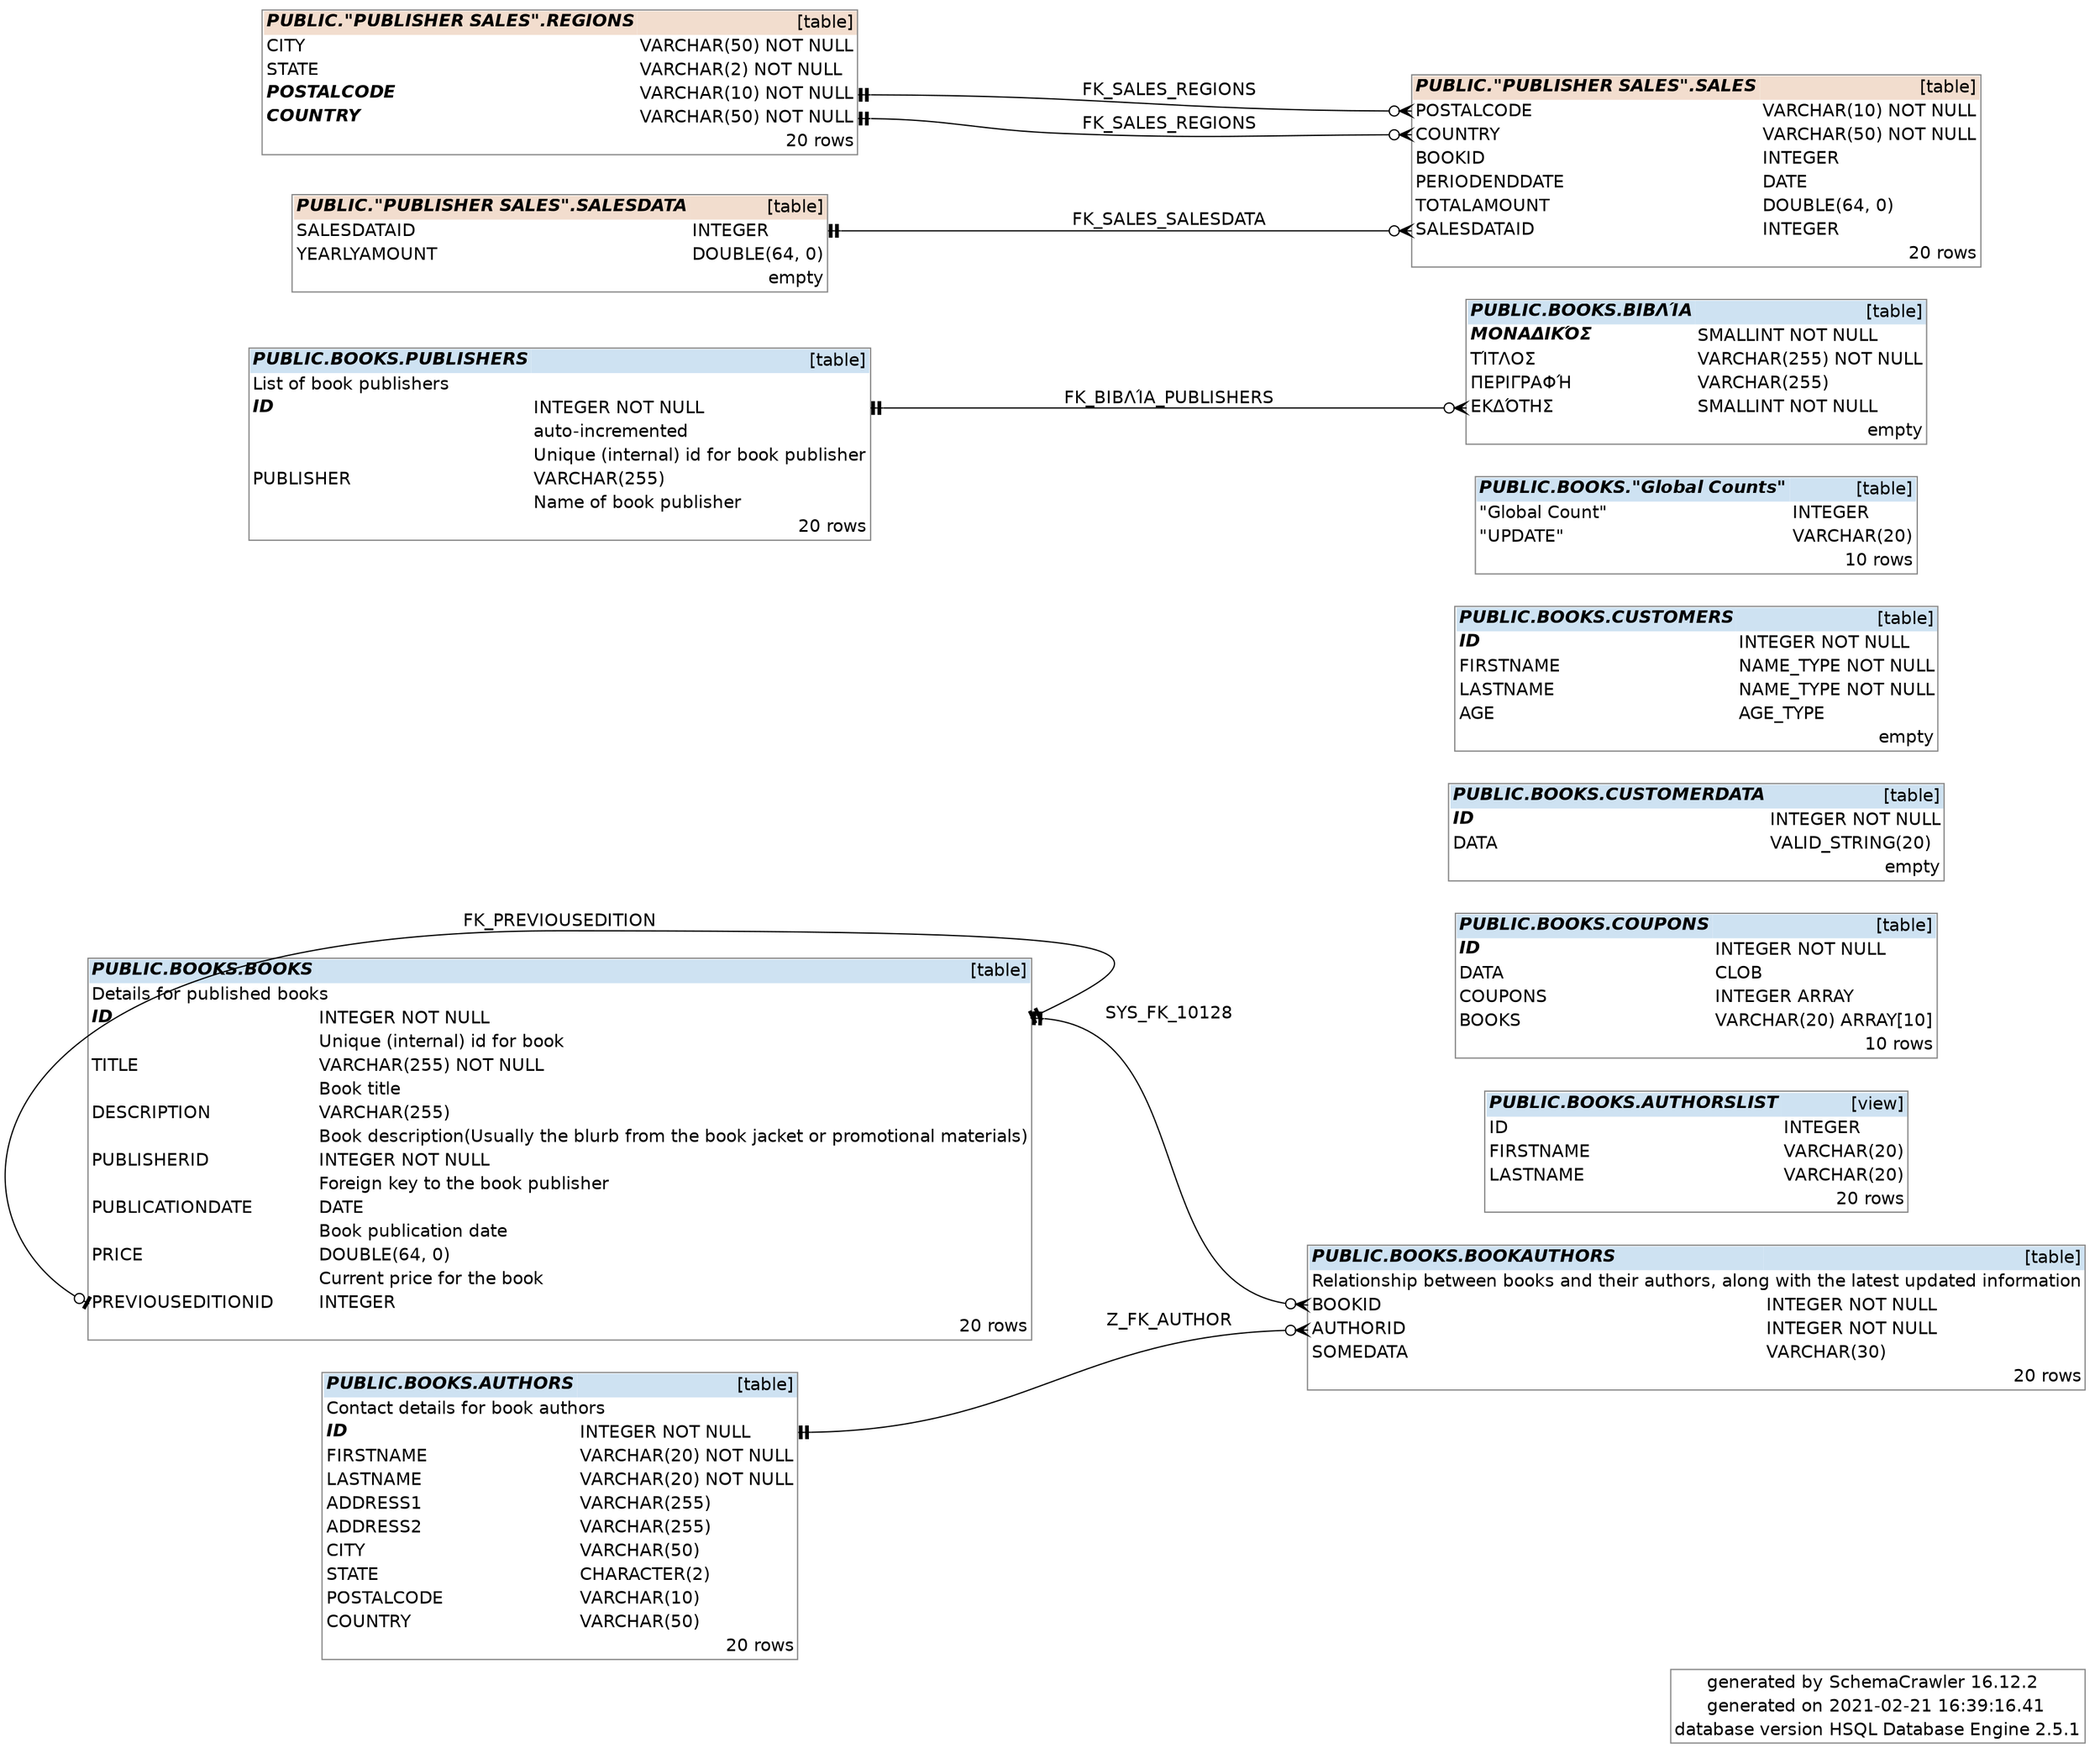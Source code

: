 digraph "SchemaCrawler_Diagram" {

  graph [
    fontname="Helvetica"
    labeljust="r"
    rankdir="RL"

  ];
  
  node [
    fontname="Helvetica"
    shape="none"

  ];
  
  edge [
    fontname="Helvetica"

  ];


  /* Title Block -=-=-=-=-=-=-=-=-=-=-=-=-=- */
  graph [ 
    label=<
      <table border="1" cellborder="0" cellspacing="0" color="#888888">
	<tr>
		<td align='right'>generated by</td>
		<td align='left'>SchemaCrawler 16.12.2</td>
	</tr>
	<tr>
		<td align='right'>generated on</td>
		<td align='left'>2021-02-21 16:39:16.41</td>
	</tr>
	<tr>
		<td align='right'>database version</td>
		<td align='left'>HSQL Database Engine 2.5.1</td>
	</tr>
      </table>
    >
  ];

  /* PUBLIC.BOOKS.AUTHORS -=-=-=-=-=-=-=-=-=-=-=-=-=- */
  "authors_f521e785" [
    label=<
      <table border="1" cellborder="0" cellspacing="0" color="#888888">
	<tr>
		<td colspan='2' bgcolor='#CEE2F2' align='left'><b><i>PUBLIC.BOOKS.AUTHORS</i></b></td>
		<td bgcolor='#CEE2F2' align='right'>[table]</td>
	</tr>
	<tr>
		<td colspan='3' align='left'>Contact details for book authors</td>
	</tr>
	<tr>
		<td port='id_af1b0e94.start' align='left'><b><i>ID</i></b></td>
		<td align='left'> </td>
		<td port='id_af1b0e94.end' align='left'>INTEGER NOT NULL</td>
	</tr>
	<tr>
		<td port='firstname_5d2c8a94.start' align='left'>FIRSTNAME</td>
		<td align='left'> </td>
		<td port='firstname_5d2c8a94.end' align='left'>VARCHAR(20) NOT NULL</td>
	</tr>
	<tr>
		<td port='lastname_86cfc79a.start' align='left'>LASTNAME</td>
		<td align='left'> </td>
		<td port='lastname_86cfc79a.end' align='left'>VARCHAR(20) NOT NULL</td>
	</tr>
	<tr>
		<td port='address1_951cd856.start' align='left'>ADDRESS1</td>
		<td align='left'> </td>
		<td port='address1_951cd856.end' align='left'>VARCHAR(255)</td>
	</tr>
	<tr>
		<td port='address2_951cd857.start' align='left'>ADDRESS2</td>
		<td align='left'> </td>
		<td port='address2_951cd857.end' align='left'>VARCHAR(255)</td>
	</tr>
	<tr>
		<td port='city_af3a96e4.start' align='left'>CITY</td>
		<td align='left'> </td>
		<td port='city_af3a96e4.end' align='left'>VARCHAR(50)</td>
	</tr>
	<tr>
		<td port='state_b3d3d1ea.start' align='left'>STATE</td>
		<td align='left'> </td>
		<td port='state_b3d3d1ea.end' align='left'>CHARACTER(2)</td>
	</tr>
	<tr>
		<td port='postalcode_43f33eb1.start' align='left'>POSTALCODE</td>
		<td align='left'> </td>
		<td port='postalcode_43f33eb1.end' align='left'>VARCHAR(10)</td>
	</tr>
	<tr>
		<td port='country_12fde8ef.start' align='left'>COUNTRY</td>
		<td align='left'> </td>
		<td port='country_12fde8ef.end' align='left'>VARCHAR(50)</td>
	</tr>
	<tr>
		<td colspan='3' align='right'>20 rows</td>
	</tr>
      </table>
    >
  ];

  "bookauthors_ead84c7c":"authorid_f4422748.start":w -> "authors_f521e785":"id_af1b0e94.end":e [label=<Z_FK_AUTHOR> style="solid" dir="both" arrowhead="teetee" arrowtail="crowodot"];


  /* PUBLIC.BOOKS.AUTHORSLIST -=-=-=-=-=-=-=-=-=-=-=-=-=- */
  "authorslist_9ccb3c23" [
    label=<
      <table border="1" cellborder="0" cellspacing="0" color="#888888">
	<tr>
		<td colspan='2' bgcolor='#CEE2F2' align='left'><b><i>PUBLIC.BOOKS.AUTHORSLIST</i></b></td>
		<td bgcolor='#CEE2F2' align='right'>[view]</td>
	</tr>
	<tr>
		<td port='id_fc9c4db6.start' align='left'>ID</td>
		<td align='left'> </td>
		<td port='id_fc9c4db6.end' align='left'>INTEGER</td>
	</tr>
	<tr>
		<td port='firstname_aaadc9b6.start' align='left'>FIRSTNAME</td>
		<td align='left'> </td>
		<td port='firstname_aaadc9b6.end' align='left'>VARCHAR(20)</td>
	</tr>
	<tr>
		<td port='lastname_d45106bc.start' align='left'>LASTNAME</td>
		<td align='left'> </td>
		<td port='lastname_d45106bc.end' align='left'>VARCHAR(20)</td>
	</tr>
	<tr>
		<td colspan='3' align='right'>20 rows</td>
	</tr>
      </table>
    >
  ];



  /* PUBLIC.BOOKS.BOOKAUTHORS -=-=-=-=-=-=-=-=-=-=-=-=-=- */
  "bookauthors_ead84c7c" [
    label=<
      <table border="1" cellborder="0" cellspacing="0" color="#888888">
	<tr>
		<td colspan='2' bgcolor='#CEE2F2' align='left'><b><i>PUBLIC.BOOKS.BOOKAUTHORS</i></b></td>
		<td bgcolor='#CEE2F2' align='right'>[table]</td>
	</tr>
	<tr>
		<td colspan='3' align='left'>Relationship between books and their authors, 
along with the latest updated information</td>
	</tr>
	<tr>
		<td port='bookid_e54f6526.start' align='left'>BOOKID</td>
		<td align='left'> </td>
		<td port='bookid_e54f6526.end' align='left'>INTEGER NOT NULL</td>
	</tr>
	<tr>
		<td port='authorid_f4422748.start' align='left'>AUTHORID</td>
		<td align='left'> </td>
		<td port='authorid_f4422748.end' align='left'>INTEGER NOT NULL</td>
	</tr>
	<tr>
		<td port='somedata_f8907a00.start' align='left'>SOMEDATA</td>
		<td align='left'> </td>
		<td port='somedata_f8907a00.end' align='left'>VARCHAR(30)</td>
	</tr>
	<tr>
		<td colspan='3' align='right'>20 rows</td>
	</tr>
      </table>
    >
  ];



  /* PUBLIC.BOOKS.BOOKS -=-=-=-=-=-=-=-=-=-=-=-=-=- */
  "books_f4a675e7" [
    label=<
      <table border="1" cellborder="0" cellspacing="0" color="#888888">
	<tr>
		<td colspan='2' bgcolor='#CEE2F2' align='left'><b><i>PUBLIC.BOOKS.BOOKS</i></b></td>
		<td bgcolor='#CEE2F2' align='right'>[table]</td>
	</tr>
	<tr>
		<td colspan='3' align='left'>Details for published books</td>
	</tr>
	<tr>
		<td port='id_a0284c72.start' align='left'><b><i>ID</i></b></td>
		<td align='left'> </td>
		<td port='id_a0284c72.end' align='left'>INTEGER NOT NULL</td>
	</tr>
	<tr>
		<td align='left'></td>
		<td align='left'> </td>
		<td align='left'>Unique (internal) id for book</td>
	</tr>
	<tr>
		<td port='title_a4ea6d8f.start' align='left'>TITLE</td>
		<td align='left'> </td>
		<td port='title_a4ea6d8f.end' align='left'>VARCHAR(255) NOT NULL</td>
	</tr>
	<tr>
		<td align='left'></td>
		<td align='left'> </td>
		<td align='left'>Book title</td>
	</tr>
	<tr>
		<td port='description_b9b15b33.start' align='left'>DESCRIPTION</td>
		<td align='left'> </td>
		<td port='description_b9b15b33.end' align='left'>VARCHAR(255)</td>
	</tr>
	<tr>
		<td align='left'></td>
		<td align='left'> </td>
		<td align='left'>Book description
(Usually the blurb from the book jacket or promotional materials)</td>
	</tr>
	<tr>
		<td port='publisherid_fbe0f74e.start' align='left'>PUBLISHERID</td>
		<td align='left'> </td>
		<td port='publisherid_fbe0f74e.end' align='left'>INTEGER NOT NULL</td>
	</tr>
	<tr>
		<td align='left'></td>
		<td align='left'> </td>
		<td align='left'>Foreign key to the book publisher</td>
	</tr>
	<tr>
		<td port='publicationdate_3a757b11.start' align='left'>PUBLICATIONDATE</td>
		<td align='left'> </td>
		<td port='publicationdate_3a757b11.end' align='left'>DATE</td>
	</tr>
	<tr>
		<td align='left'></td>
		<td align='left'> </td>
		<td align='left'>Book publication date</td>
	</tr>
	<tr>
		<td port='price_a4b5fc80.start' align='left'>PRICE</td>
		<td align='left'> </td>
		<td port='price_a4b5fc80.end' align='left'>DOUBLE(64, 0)</td>
	</tr>
	<tr>
		<td align='left'></td>
		<td align='left'> </td>
		<td align='left'>Current price for the book</td>
	</tr>
	<tr>
		<td port='previouseditionid_6cf39979.start' align='left'>PREVIOUSEDITIONID</td>
		<td align='left'> </td>
		<td port='previouseditionid_6cf39979.end' align='left'>INTEGER</td>
	</tr>
	<tr>
		<td colspan='3' align='right'>20 rows</td>
	</tr>
      </table>
    >
  ];

  "bookauthors_ead84c7c":"bookid_e54f6526.start":w -> "books_f4a675e7":"id_a0284c72.end":e [label=<SYS_FK_10128> style="solid" dir="both" arrowhead="teetee" arrowtail="crowodot"];
  "books_f4a675e7":"previouseditionid_6cf39979.start":w -> "books_f4a675e7":"id_a0284c72.end":e [label=<FK_PREVIOUSEDITION> style="solid" dir="both" arrowhead="teetee" arrowtail="teeodot"];


  /* PUBLIC.BOOKS.COUPONS -=-=-=-=-=-=-=-=-=-=-=-=-=- */
  "coupons_54c3044a" [
    label=<
      <table border="1" cellborder="0" cellspacing="0" color="#888888">
	<tr>
		<td colspan='2' bgcolor='#CEE2F2' align='left'><b><i>PUBLIC.BOOKS.COUPONS</i></b></td>
		<td bgcolor='#CEE2F2' align='right'>[table]</td>
	</tr>
	<tr>
		<td port='id_439d8a6f.start' align='left'><b><i>ID</i></b></td>
		<td align='left'> </td>
		<td port='id_439d8a6f.end' align='left'>INTEGER NOT NULL</td>
	</tr>
	<tr>
		<td port='data_43bd68fe.start' align='left'>DATA</td>
		<td align='left'> </td>
		<td port='data_43bd68fe.end' align='left'>CLOB</td>
	</tr>
	<tr>
		<td port='coupons_a7813a41.start' align='left'>COUPONS</td>
		<td align='left'> </td>
		<td port='coupons_a7813a41.end' align='left'>INTEGER ARRAY</td>
	</tr>
	<tr>
		<td port='books_4764abde.start' align='left'>BOOKS</td>
		<td align='left'> </td>
		<td port='books_4764abde.end' align='left'>VARCHAR(20) ARRAY[10]</td>
	</tr>
	<tr>
		<td colspan='3' align='right'>10 rows</td>
	</tr>
      </table>
    >
  ];



  /* PUBLIC.BOOKS.CUSTOMERDATA -=-=-=-=-=-=-=-=-=-=-=-=-=- */
  "customerdata_b0af83e5" [
    label=<
      <table border="1" cellborder="0" cellspacing="0" color="#888888">
	<tr>
		<td colspan='2' bgcolor='#CEE2F2' align='left'><b><i>PUBLIC.BOOKS.CUSTOMERDATA</i></b></td>
		<td bgcolor='#CEE2F2' align='right'>[table]</td>
	</tr>
	<tr>
		<td port='id_6540fe34.start' align='left'><b><i>ID</i></b></td>
		<td align='left'> </td>
		<td port='id_6540fe34.end' align='left'>INTEGER NOT NULL</td>
	</tr>
	<tr>
		<td port='data_6560dcc3.start' align='left'>DATA</td>
		<td align='left'> </td>
		<td port='data_6560dcc3.end' align='left'>VALID_STRING(20)</td>
	</tr>
	<tr>
		<td colspan='3' align='right'>empty</td>
	</tr>
      </table>
    >
  ];



  /* PUBLIC.BOOKS.CUSTOMERS -=-=-=-=-=-=-=-=-=-=-=-=-=- */
  "customers_f705d792" [
    label=<
      <table border="1" cellborder="0" cellspacing="0" color="#888888">
	<tr>
		<td colspan='2' bgcolor='#CEE2F2' align='left'><b><i>PUBLIC.BOOKS.CUSTOMERS</i></b></td>
		<td bgcolor='#CEE2F2' align='right'>[table]</td>
	</tr>
	<tr>
		<td port='id_e9b52027.start' align='left'><b><i>ID</i></b></td>
		<td align='left'> </td>
		<td port='id_e9b52027.end' align='left'>INTEGER NOT NULL</td>
	</tr>
	<tr>
		<td port='firstname_97c69c27.start' align='left'>FIRSTNAME</td>
		<td align='left'> </td>
		<td port='firstname_97c69c27.end' align='left'>NAME_TYPE NOT NULL</td>
	</tr>
	<tr>
		<td port='lastname_c169d92d.start' align='left'>LASTNAME</td>
		<td align='left'> </td>
		<td port='lastname_c169d92d.end' align='left'>NAME_TYPE NOT NULL</td>
	</tr>
	<tr>
		<td port='age_e9b613eb.start' align='left'>AGE</td>
		<td align='left'> </td>
		<td port='age_e9b613eb.end' align='left'>AGE_TYPE</td>
	</tr>
	<tr>
		<td colspan='3' align='right'>empty</td>
	</tr>
      </table>
    >
  ];



  /* PUBLIC.BOOKS."Global Counts" -=-=-=-=-=-=-=-=-=-=-=-=-=- */
  "globalcounts_7fcacfbe" [
    label=<
      <table border="1" cellborder="0" cellspacing="0" color="#888888">
	<tr>
		<td colspan='2' bgcolor='#CEE2F2' align='left'><b><i>PUBLIC.BOOKS."Global Counts"</i></b></td>
		<td bgcolor='#CEE2F2' align='right'>[table]</td>
	</tr>
	<tr>
		<td port='globalcount_24c6ab2.start' align='left'>"Global Count"</td>
		<td align='left'> </td>
		<td port='globalcount_24c6ab2.end' align='left'>INTEGER</td>
	</tr>
	<tr>
		<td port='update_f225129.start' align='left'>"UPDATE"</td>
		<td align='left'> </td>
		<td port='update_f225129.end' align='left'>VARCHAR(20)</td>
	</tr>
	<tr>
		<td colspan='3' align='right'>10 rows</td>
	</tr>
      </table>
    >
  ];



  /* PUBLIC.BOOKS.PUBLISHERS -=-=-=-=-=-=-=-=-=-=-=-=-=- */
  "publishers_8037d554" [
    label=<
      <table border="1" cellborder="0" cellspacing="0" color="#888888">
	<tr>
		<td colspan='2' bgcolor='#CEE2F2' align='left'><b><i>PUBLIC.BOOKS.PUBLISHERS</i></b></td>
		<td bgcolor='#CEE2F2' align='right'>[table]</td>
	</tr>
	<tr>
		<td colspan='3' align='left'>List of book publishers</td>
	</tr>
	<tr>
		<td port='id_86c2daa5.start' align='left'><b><i>ID</i></b></td>
		<td align='left'> </td>
		<td port='id_86c2daa5.end' align='left'>INTEGER NOT NULL</td>
	</tr>
	<tr>
		<td align='left'></td>
		<td align='left'> </td>
		<td align='left'>auto-incremented</td>
	</tr>
	<tr>
		<td align='left'></td>
		<td align='left'> </td>
		<td align='left'>Unique (internal) id for book publisher</td>
	</tr>
	<tr>
		<td port='publisher_83208366.start' align='left'>PUBLISHER</td>
		<td align='left'> </td>
		<td port='publisher_83208366.end' align='left'>VARCHAR(255)</td>
	</tr>
	<tr>
		<td align='left'></td>
		<td align='left'> </td>
		<td align='left'>Name of book publisher</td>
	</tr>
	<tr>
		<td colspan='3' align='right'>20 rows</td>
	</tr>
      </table>
    >
  ];

  "βιβλία_3cecb774":"εκδότησ_36c797fd.start":w -> "publishers_8037d554":"id_86c2daa5.end":e [label=<FK_ΒΙΒΛΊΑ_PUBLISHERS> style="solid" dir="both" arrowhead="teetee" arrowtail="crowodot"];


  /* PUBLIC.BOOKS.ΒΙΒΛΊΑ -=-=-=-=-=-=-=-=-=-=-=-=-=- */
  "βιβλία_3cecb774" [
    label=<
      <table border="1" cellborder="0" cellspacing="0" color="#888888">
	<tr>
		<td colspan='2' bgcolor='#CEE2F2' align='left'><b><i>PUBLIC.BOOKS.ΒΙΒΛΊΑ</i></b></td>
		<td bgcolor='#CEE2F2' align='right'>[table]</td>
	</tr>
	<tr>
		<td port='μοναδικόσ_1e05b97f.start' align='left'><b><i>ΜΟΝΑΔΙΚΌΣ</i></b></td>
		<td align='left'> </td>
		<td port='μοναδικόσ_1e05b97f.end' align='left'>SMALLINT NOT NULL</td>
	</tr>
	<tr>
		<td port='τίτλοσ_caa3ab6b.start' align='left'>ΤΊΤΛΟΣ</td>
		<td align='left'> </td>
		<td port='τίτλοσ_caa3ab6b.end' align='left'>VARCHAR(255) NOT NULL</td>
	</tr>
	<tr>
		<td port='περιγραφή_4180d383.start' align='left'>ΠΕΡΙΓΡΑΦΉ</td>
		<td align='left'> </td>
		<td port='περιγραφή_4180d383.end' align='left'>VARCHAR(255)</td>
	</tr>
	<tr>
		<td port='εκδότησ_36c797fd.start' align='left'>ΕΚΔΌΤΗΣ</td>
		<td align='left'> </td>
		<td port='εκδότησ_36c797fd.end' align='left'>SMALLINT NOT NULL</td>
	</tr>
	<tr>
		<td colspan='3' align='right'>empty</td>
	</tr>
      </table>
    >
  ];



  /* PUBLIC."PUBLISHER SALES".REGIONS -=-=-=-=-=-=-=-=-=-=-=-=-=- */
  "regions_dbf65bde" [
    label=<
      <table border="1" cellborder="0" cellspacing="0" color="#888888">
	<tr>
		<td colspan='2' bgcolor='#F2DDCE' align='left'><b><i>PUBLIC."PUBLISHER SALES".REGIONS</i></b></td>
		<td bgcolor='#F2DDCE' align='right'>[table]</td>
	</tr>
	<tr>
		<td port='city_a2f4adab.start' align='left'>CITY</td>
		<td align='left'> </td>
		<td port='city_a2f4adab.end' align='left'>VARCHAR(50) NOT NULL</td>
	</tr>
	<tr>
		<td port='state_a78de8b1.start' align='left'>STATE</td>
		<td align='left'> </td>
		<td port='state_a78de8b1.end' align='left'>VARCHAR(2) NOT NULL</td>
	</tr>
	<tr>
		<td port='postalcode_37ad5578.start' align='left'><b><i>POSTALCODE</i></b></td>
		<td align='left'> </td>
		<td port='postalcode_37ad5578.end' align='left'>VARCHAR(10) NOT NULL</td>
	</tr>
	<tr>
		<td port='country_6b7ffb6.start' align='left'><b><i>COUNTRY</i></b></td>
		<td align='left'> </td>
		<td port='country_6b7ffb6.end' align='left'>VARCHAR(50) NOT NULL</td>
	</tr>
	<tr>
		<td colspan='3' align='right'>20 rows</td>
	</tr>
      </table>
    >
  ];

  "sales_751e68eb":"postalcode_c386ea0b.start":w -> "regions_dbf65bde":"postalcode_37ad5578.end":e [label=<FK_SALES_REGIONS> style="solid" dir="both" arrowhead="teetee" arrowtail="crowodot"];
  "sales_751e68eb":"country_92919449.start":w -> "regions_dbf65bde":"country_6b7ffb6.end":e [label=<FK_SALES_REGIONS> style="solid" dir="both" arrowhead="teetee" arrowtail="crowodot"];


  /* PUBLIC."PUBLISHER SALES".SALES -=-=-=-=-=-=-=-=-=-=-=-=-=- */
  "sales_751e68eb" [
    label=<
      <table border="1" cellborder="0" cellspacing="0" color="#888888">
	<tr>
		<td colspan='2' bgcolor='#F2DDCE' align='left'><b><i>PUBLIC."PUBLISHER SALES".SALES</i></b></td>
		<td bgcolor='#F2DDCE' align='right'>[table]</td>
	</tr>
	<tr>
		<td port='postalcode_c386ea0b.start' align='left'>POSTALCODE</td>
		<td align='left'> </td>
		<td port='postalcode_c386ea0b.end' align='left'>VARCHAR(10) NOT NULL</td>
	</tr>
	<tr>
		<td port='country_92919449.start' align='left'>COUNTRY</td>
		<td align='left'> </td>
		<td port='country_92919449.end' align='left'>VARCHAR(50) NOT NULL</td>
	</tr>
	<tr>
		<td port='bookid_a3ccd697.start' align='left'>BOOKID</td>
		<td align='left'> </td>
		<td port='bookid_a3ccd697.end' align='left'>INTEGER</td>
	</tr>
	<tr>
		<td port='periodenddate_48a91adb.start' align='left'>PERIODENDDATE</td>
		<td align='left'> </td>
		<td port='periodenddate_48a91adb.end' align='left'>DATE</td>
	</tr>
	<tr>
		<td port='totalamount_9aaaed4f.start' align='left'>TOTALAMOUNT</td>
		<td align='left'> </td>
		<td port='totalamount_9aaaed4f.end' align='left'>DOUBLE(64, 0)</td>
	</tr>
	<tr>
		<td port='salesdataid_1de64f04.start' align='left'>SALESDATAID</td>
		<td align='left'> </td>
		<td port='salesdataid_1de64f04.end' align='left'>INTEGER</td>
	</tr>
	<tr>
		<td colspan='3' align='right'>20 rows</td>
	</tr>
      </table>
    >
  ];



  /* PUBLIC."PUBLISHER SALES".SALESDATA -=-=-=-=-=-=-=-=-=-=-=-=-=- */
  "salesdata_1193fa95" [
    label=<
      <table border="1" cellborder="0" cellspacing="0" color="#888888">
	<tr>
		<td colspan='2' bgcolor='#F2DDCE' align='left'><b><i>PUBLIC."PUBLISHER SALES".SALESDATA</i></b></td>
		<td bgcolor='#F2DDCE' align='right'>[table]</td>
	</tr>
	<tr>
		<td port='salesdataid_1022f29a.start' align='left'>SALESDATAID</td>
		<td align='left'> </td>
		<td port='salesdataid_1022f29a.end' align='left'>INTEGER</td>
	</tr>
	<tr>
		<td port='yearlyamount_221477cb.start' align='left'>YEARLYAMOUNT</td>
		<td align='left'> </td>
		<td port='yearlyamount_221477cb.end' align='left'>DOUBLE(64, 0)</td>
	</tr>
	<tr>
		<td colspan='3' align='right'>empty</td>
	</tr>
      </table>
    >
  ];

  "sales_751e68eb":"salesdataid_1de64f04.start":w -> "salesdata_1193fa95":"salesdataid_1022f29a.end":e [label=<FK_SALES_SALESDATA> style="solid" dir="both" arrowhead="teetee" arrowtail="crowodot"];


}
